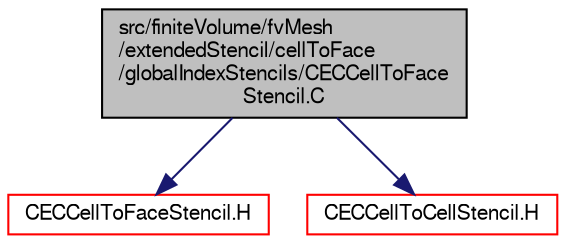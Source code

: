 digraph "src/finiteVolume/fvMesh/extendedStencil/cellToFace/globalIndexStencils/CECCellToFaceStencil.C"
{
  bgcolor="transparent";
  edge [fontname="FreeSans",fontsize="10",labelfontname="FreeSans",labelfontsize="10"];
  node [fontname="FreeSans",fontsize="10",shape=record];
  Node0 [label="src/finiteVolume/fvMesh\l/extendedStencil/cellToFace\l/globalIndexStencils/CECCellToFace\lStencil.C",height=0.2,width=0.4,color="black", fillcolor="grey75", style="filled", fontcolor="black"];
  Node0 -> Node1 [color="midnightblue",fontsize="10",style="solid",fontname="FreeSans"];
  Node1 [label="CECCellToFaceStencil.H",height=0.2,width=0.4,color="red",URL="$a03410.html"];
  Node0 -> Node159 [color="midnightblue",fontsize="10",style="solid",fontname="FreeSans"];
  Node159 [label="CECCellToCellStencil.H",height=0.2,width=0.4,color="red",URL="$a03344.html"];
}
